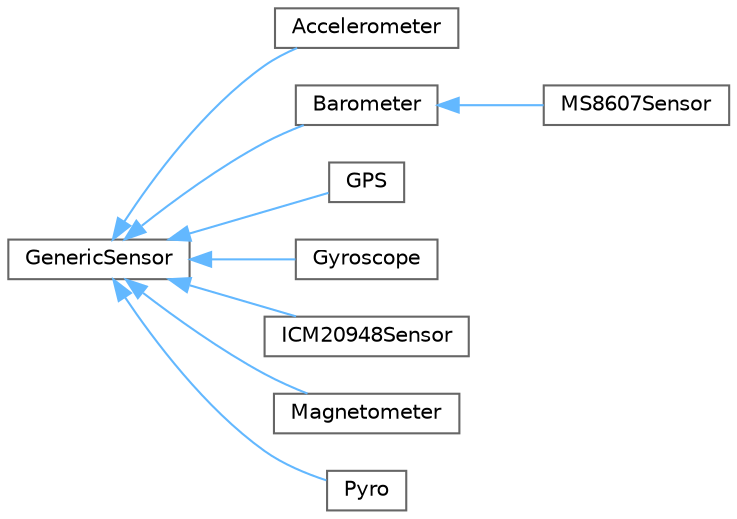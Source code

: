 digraph "Graphical Class Hierarchy"
{
 // LATEX_PDF_SIZE
  bgcolor="transparent";
  edge [fontname=Helvetica,fontsize=10,labelfontname=Helvetica,labelfontsize=10];
  node [fontname=Helvetica,fontsize=10,shape=box,height=0.2,width=0.4];
  rankdir="LR";
  Node0 [label="GenericSensor",height=0.2,width=0.4,color="grey40", fillcolor="white", style="filled",URL="$classGenericSensor.html",tooltip="Underlying interface to all sensors."];
  Node0 -> Node1 [dir="back",color="steelblue1",style="solid"];
  Node1 [label="Accelerometer",height=0.2,width=0.4,color="grey40", fillcolor="white", style="filled",URL="$classAccelerometer.html",tooltip="Generic Accelerometer."];
  Node0 -> Node2 [dir="back",color="steelblue1",style="solid"];
  Node2 [label="Barometer",height=0.2,width=0.4,color="grey40", fillcolor="white", style="filled",URL="$classBarometer.html",tooltip="Generic Barometer."];
  Node2 -> Node3 [dir="back",color="steelblue1",style="solid"];
  Node3 [label="MS8607Sensor",height=0.2,width=0.4,color="grey40", fillcolor="white", style="filled",URL="$classMS8607Sensor.html",tooltip=" "];
  Node0 -> Node4 [dir="back",color="steelblue1",style="solid"];
  Node4 [label="GPS",height=0.2,width=0.4,color="grey40", fillcolor="white", style="filled",URL="$classGPS.html",tooltip=" "];
  Node0 -> Node5 [dir="back",color="steelblue1",style="solid"];
  Node5 [label="Gyroscope",height=0.2,width=0.4,color="grey40", fillcolor="white", style="filled",URL="$classGyroscope.html",tooltip="Generic Gyroscope."];
  Node0 -> Node6 [dir="back",color="steelblue1",style="solid"];
  Node6 [label="ICM20948Sensor",height=0.2,width=0.4,color="grey40", fillcolor="white", style="filled",URL="$classICM20948Sensor.html",tooltip=" "];
  Node0 -> Node7 [dir="back",color="steelblue1",style="solid"];
  Node7 [label="Magnetometer",height=0.2,width=0.4,color="grey40", fillcolor="white", style="filled",URL="$classMagnetometer.html",tooltip="Generic Magnetometer."];
  Node0 -> Node8 [dir="back",color="steelblue1",style="solid"];
  Node8 [label="Pyro",height=0.2,width=0.4,color="grey40", fillcolor="white", style="filled",URL="$classPyro.html",tooltip="Represents a pyro channel."];
}
